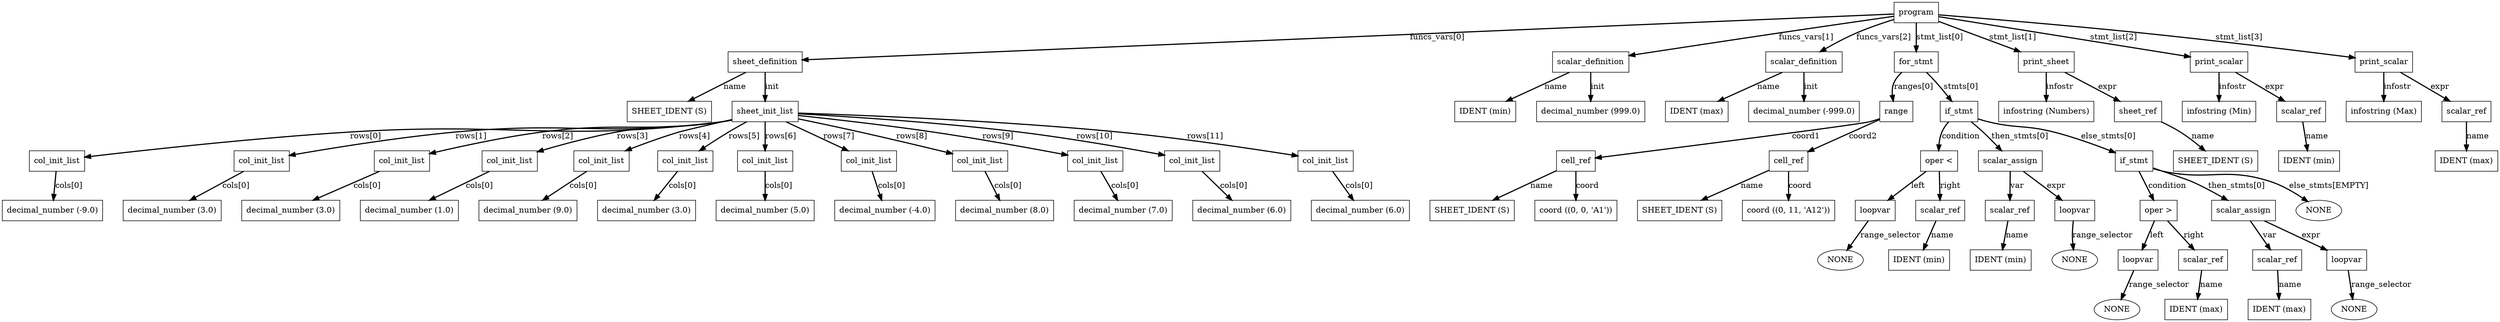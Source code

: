 digraph parsetree {
    ratio=fill
    node [shape="box"]
    edge [style=bold]
    ranksep=equally
    nodesep=0.5
    rankdir = TB
    clusterrank = local
N0 [label="program"]
N1 [label="sheet_definition"]
N2 [label="SHEET_IDENT (S)"]
N1->N2 [label="name"]
N3 [label="sheet_init_list"]
N4 [label="col_init_list"]
N5 [label="decimal_number (-9.0)"]
N4->N5 [label="cols[0]"]
N3->N4 [label="rows[0]"]
N6 [label="col_init_list"]
N7 [label="decimal_number (3.0)"]
N6->N7 [label="cols[0]"]
N3->N6 [label="rows[1]"]
N8 [label="col_init_list"]
N9 [label="decimal_number (3.0)"]
N8->N9 [label="cols[0]"]
N3->N8 [label="rows[2]"]
N10 [label="col_init_list"]
N11 [label="decimal_number (1.0)"]
N10->N11 [label="cols[0]"]
N3->N10 [label="rows[3]"]
N12 [label="col_init_list"]
N13 [label="decimal_number (9.0)"]
N12->N13 [label="cols[0]"]
N3->N12 [label="rows[4]"]
N14 [label="col_init_list"]
N15 [label="decimal_number (3.0)"]
N14->N15 [label="cols[0]"]
N3->N14 [label="rows[5]"]
N16 [label="col_init_list"]
N17 [label="decimal_number (5.0)"]
N16->N17 [label="cols[0]"]
N3->N16 [label="rows[6]"]
N18 [label="col_init_list"]
N19 [label="decimal_number (-4.0)"]
N18->N19 [label="cols[0]"]
N3->N18 [label="rows[7]"]
N20 [label="col_init_list"]
N21 [label="decimal_number (8.0)"]
N20->N21 [label="cols[0]"]
N3->N20 [label="rows[8]"]
N22 [label="col_init_list"]
N23 [label="decimal_number (7.0)"]
N22->N23 [label="cols[0]"]
N3->N22 [label="rows[9]"]
N24 [label="col_init_list"]
N25 [label="decimal_number (6.0)"]
N24->N25 [label="cols[0]"]
N3->N24 [label="rows[10]"]
N26 [label="col_init_list"]
N27 [label="decimal_number (6.0)"]
N26->N27 [label="cols[0]"]
N3->N26 [label="rows[11]"]
N1->N3 [label="init"]
N0->N1 [label="funcs_vars[0]"]
N28 [label="scalar_definition"]
N29 [label="IDENT (min)"]
N28->N29 [label="name"]
N30 [label="decimal_number (999.0)"]
N28->N30 [label="init"]
N0->N28 [label="funcs_vars[1]"]
N31 [label="scalar_definition"]
N32 [label="IDENT (max)"]
N31->N32 [label="name"]
N33 [label="decimal_number (-999.0)"]
N31->N33 [label="init"]
N0->N31 [label="funcs_vars[2]"]
N34 [label="for_stmt"]
N35 [label="range"]
N36 [label="cell_ref"]
N37 [label="SHEET_IDENT (S)"]
N36->N37 [label="name"]
N38 [label="coord ((0, 0, 'A1'))"]
N36->N38 [label="coord"]
N35->N36 [label="coord1"]
N39 [label="cell_ref"]
N40 [label="SHEET_IDENT (S)"]
N39->N40 [label="name"]
N41 [label="coord ((0, 11, 'A12'))"]
N39->N41 [label="coord"]
N35->N39 [label="coord2"]
N34->N35 [label="ranges[0]"]
N42 [label="if_stmt"]
N43 [label="oper <"]
N44 [label="loopvar"]
N45 [shape="ellipse", label="NONE"]
N44->N45 [label="range_selector"]
N43->N44 [label="left"]
N46 [label="scalar_ref"]
N47 [label="IDENT (min)"]
N46->N47 [label="name"]
N43->N46 [label="right"]
N42->N43 [label="condition"]
N48 [label="scalar_assign"]
N49 [label="scalar_ref"]
N50 [label="IDENT (min)"]
N49->N50 [label="name"]
N48->N49 [label="var"]
N51 [label="loopvar"]
N52 [shape="ellipse", label="NONE"]
N51->N52 [label="range_selector"]
N48->N51 [label="expr"]
N42->N48 [label="then_stmts[0]"]
N53 [label="if_stmt"]
N54 [label="oper >"]
N55 [label="loopvar"]
N56 [shape="ellipse", label="NONE"]
N55->N56 [label="range_selector"]
N54->N55 [label="left"]
N57 [label="scalar_ref"]
N58 [label="IDENT (max)"]
N57->N58 [label="name"]
N54->N57 [label="right"]
N53->N54 [label="condition"]
N59 [label="scalar_assign"]
N60 [label="scalar_ref"]
N61 [label="IDENT (max)"]
N60->N61 [label="name"]
N59->N60 [label="var"]
N62 [label="loopvar"]
N63 [shape="ellipse", label="NONE"]
N62->N63 [label="range_selector"]
N59->N62 [label="expr"]
N53->N59 [label="then_stmts[0]"]
N64 [shape="ellipse", label="NONE"]
N53->N64 [label="else_stmts[EMPTY]"]
N42->N53 [label="else_stmts[0]"]
N34->N42 [label="stmts[0]"]
N0->N34 [label="stmt_list[0]"]
N65 [label="print_sheet"]
N66 [label="infostring (Numbers)"]
N65->N66 [label="infostr"]
N67 [label="sheet_ref"]
N68 [label="SHEET_IDENT (S)"]
N67->N68 [label="name"]
N65->N67 [label="expr"]
N0->N65 [label="stmt_list[1]"]
N69 [label="print_scalar"]
N70 [label="infostring (Min)"]
N69->N70 [label="infostr"]
N71 [label="scalar_ref"]
N72 [label="IDENT (min)"]
N71->N72 [label="name"]
N69->N71 [label="expr"]
N0->N69 [label="stmt_list[2]"]
N73 [label="print_scalar"]
N74 [label="infostring (Max)"]
N73->N74 [label="infostr"]
N75 [label="scalar_ref"]
N76 [label="IDENT (max)"]
N75->N76 [label="name"]
N73->N75 [label="expr"]
N0->N73 [label="stmt_list[3]"]
}
